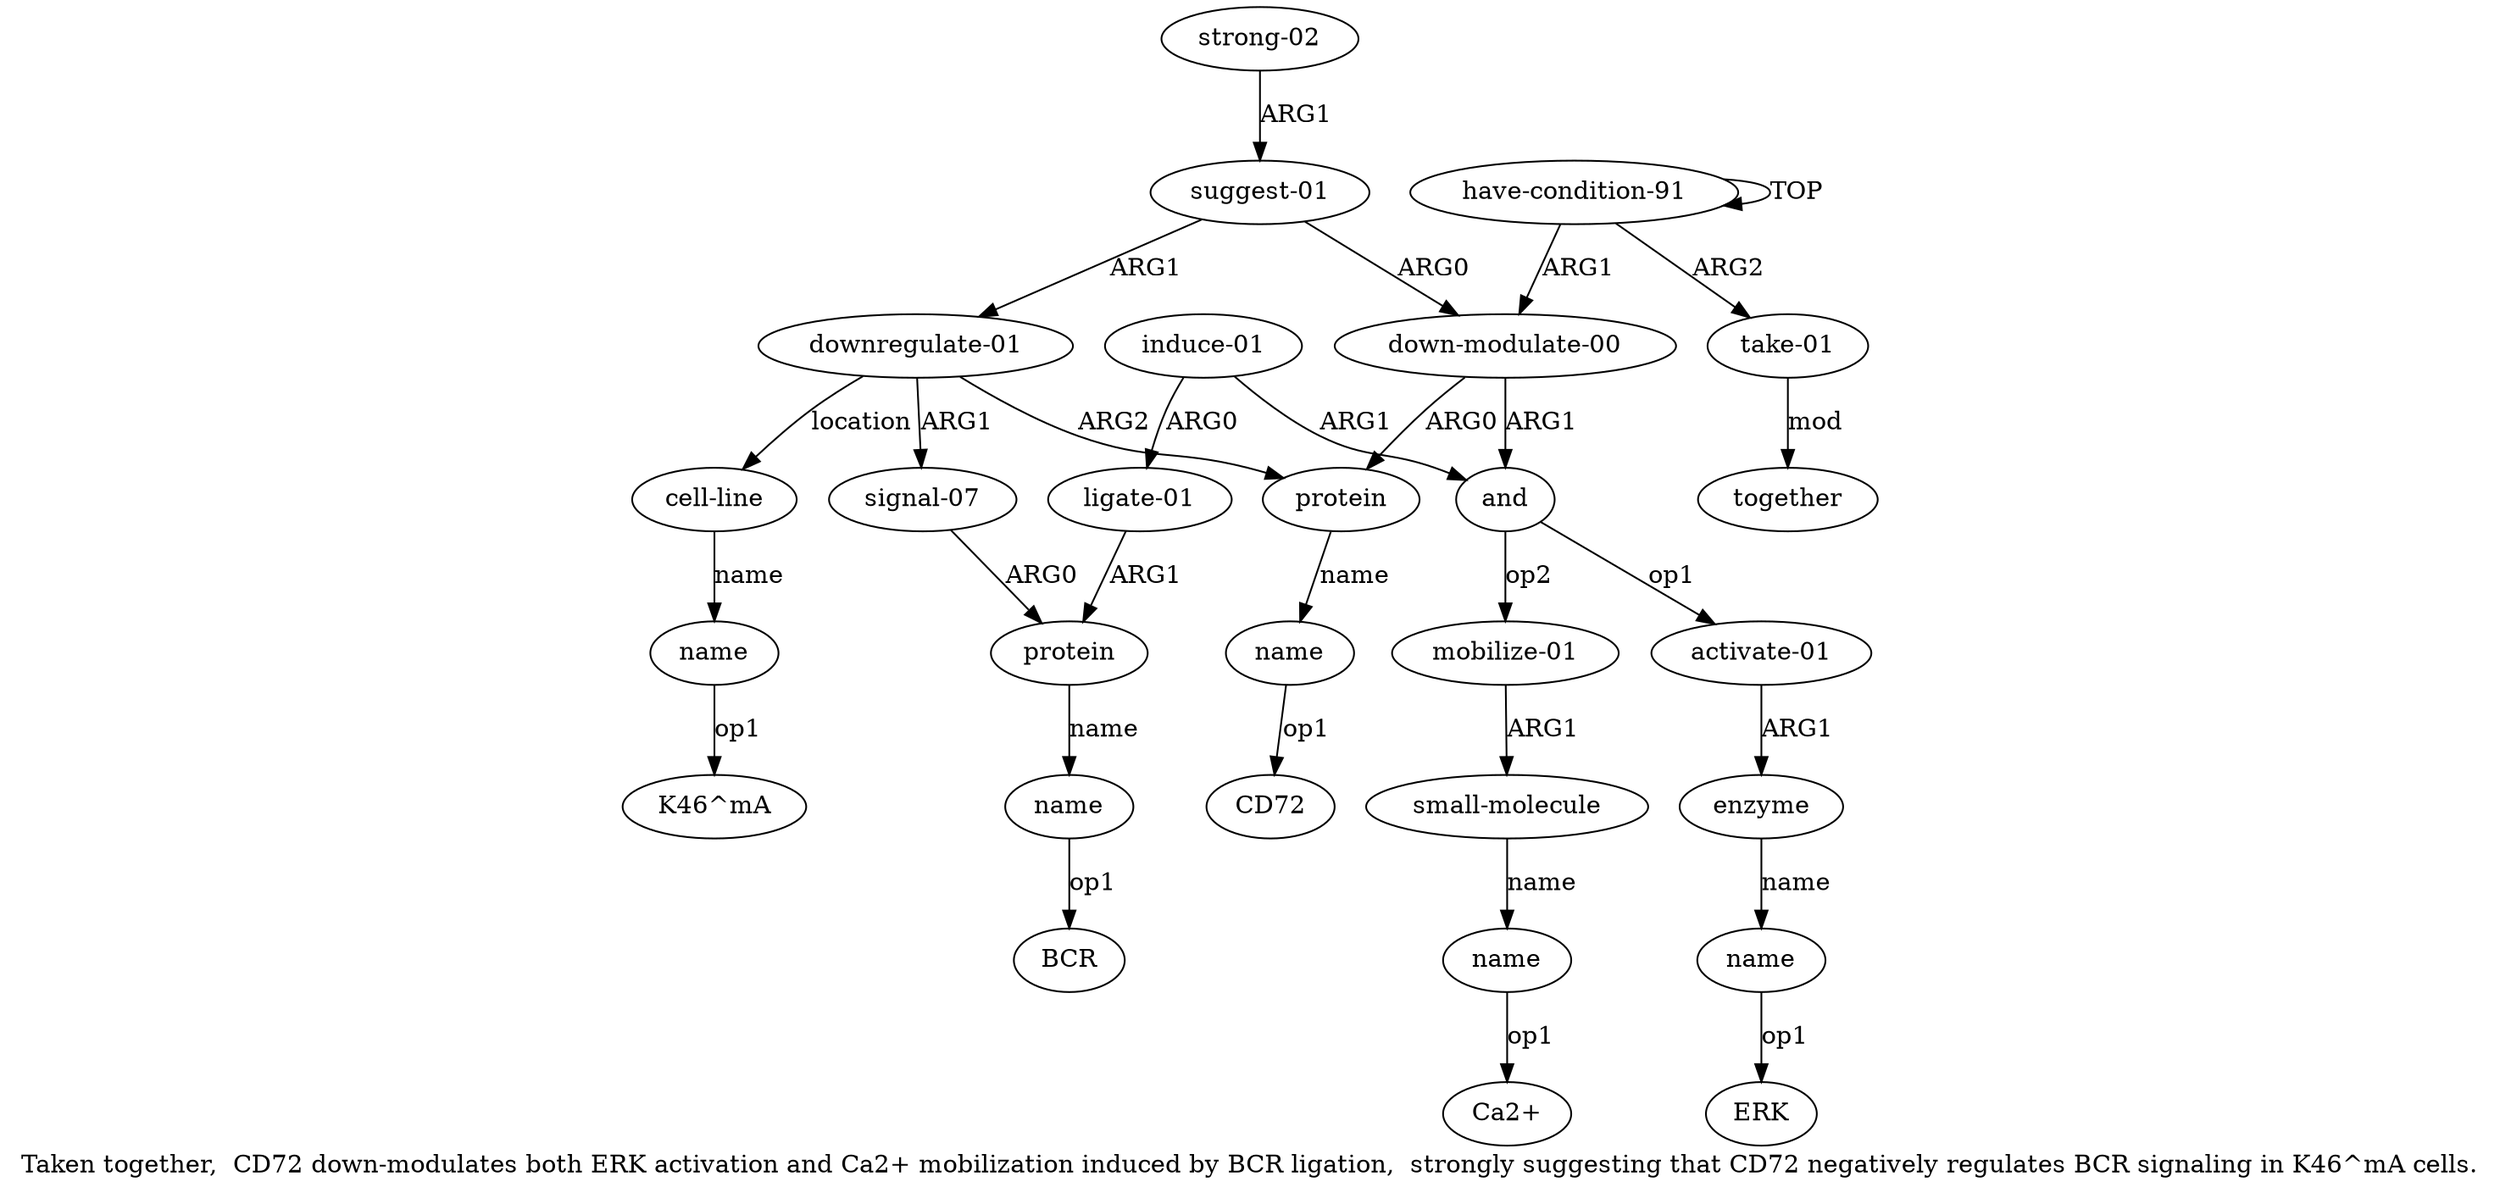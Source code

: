 digraph  {
	graph [label="Taken together,  CD72 down-modulates both ERK activation and Ca2+ mobilization induced by BCR ligation,  strongly suggesting that \
CD72 negatively regulates BCR signaling in K46^mA cells."];
	node [label="\N"];
	a20	 [color=black,
		gold_ind=20,
		gold_label="strong-02",
		label="strong-02",
		test_ind=20,
		test_label="strong-02"];
	a15	 [color=black,
		gold_ind=15,
		gold_label="suggest-01",
		label="suggest-01",
		test_ind=15,
		test_label="suggest-01"];
	a20 -> a15 [key=0,
	color=black,
	gold_label=ARG1,
	label=ARG1,
	test_label=ARG1];
a21 [color=black,
	gold_ind=21,
	gold_label="take-01",
	label="take-01",
	test_ind=21,
	test_label="take-01"];
a22 [color=black,
	gold_ind=22,
	gold_label=together,
	label=together,
	test_ind=22,
	test_label=together];
a21 -> a22 [key=0,
color=black,
gold_label=mod,
label=mod,
test_label=mod];
"a10 Ca2+" [color=black,
gold_ind=-1,
gold_label="Ca2+",
label="Ca2+",
test_ind=-1,
test_label="Ca2+"];
"a14 BCR" [color=black,
gold_ind=-1,
gold_label=BCR,
label=BCR,
test_ind=-1,
test_label=BCR];
"a7 ERK" [color=black,
gold_ind=-1,
gold_label=ERK,
label=ERK,
test_ind=-1,
test_label=ERK];
"a19 K46^mA" [color=black,
gold_ind=-1,
gold_label="K46^mA",
label="K46^mA",
test_ind=-1,
test_label="K46^mA"];
a16 [color=black,
gold_ind=16,
gold_label="downregulate-01",
label="downregulate-01",
test_ind=16,
test_label="downregulate-01"];
a15 -> a16 [key=0,
color=black,
gold_label=ARG1,
label=ARG1,
test_label=ARG1];
a1 [color=black,
gold_ind=1,
gold_label="down-modulate-00",
label="down-modulate-00",
test_ind=1,
test_label="down-modulate-00"];
a15 -> a1 [key=0,
color=black,
gold_label=ARG0,
label=ARG0,
test_label=ARG0];
a14 [color=black,
gold_ind=14,
gold_label=name,
label=name,
test_ind=14,
test_label=name];
a14 -> "a14 BCR" [key=0,
color=black,
gold_label=op1,
label=op1,
test_label=op1];
a17 [color=black,
gold_ind=17,
gold_label="signal-07",
label="signal-07",
test_ind=17,
test_label="signal-07"];
a13 [color=black,
gold_ind=13,
gold_label=protein,
label=protein,
test_ind=13,
test_label=protein];
a17 -> a13 [key=0,
color=black,
gold_label=ARG0,
label=ARG0,
test_label=ARG0];
a16 -> a17 [key=0,
color=black,
gold_label=ARG1,
label=ARG1,
test_label=ARG1];
a18 [color=black,
gold_ind=18,
gold_label="cell-line",
label="cell-line",
test_ind=18,
test_label="cell-line"];
a16 -> a18 [key=0,
color=black,
gold_label=location,
label=location,
test_label=location];
a2 [color=black,
gold_ind=2,
gold_label=protein,
label=protein,
test_ind=2,
test_label=protein];
a16 -> a2 [key=0,
color=black,
gold_label=ARG2,
label=ARG2,
test_label=ARG2];
a11 [color=black,
gold_ind=11,
gold_label="induce-01",
label="induce-01",
test_ind=11,
test_label="induce-01"];
a12 [color=black,
gold_ind=12,
gold_label="ligate-01",
label="ligate-01",
test_ind=12,
test_label="ligate-01"];
a11 -> a12 [key=0,
color=black,
gold_label=ARG0,
label=ARG0,
test_label=ARG0];
a4 [color=black,
gold_ind=4,
gold_label=and,
label=and,
test_ind=4,
test_label=and];
a11 -> a4 [key=0,
color=black,
gold_label=ARG1,
label=ARG1,
test_label=ARG1];
a10 [color=black,
gold_ind=10,
gold_label=name,
label=name,
test_ind=10,
test_label=name];
a10 -> "a10 Ca2+" [key=0,
color=black,
gold_label=op1,
label=op1,
test_label=op1];
a13 -> a14 [key=0,
color=black,
gold_label=name,
label=name,
test_label=name];
a12 -> a13 [key=0,
color=black,
gold_label=ARG1,
label=ARG1,
test_label=ARG1];
a19 [color=black,
gold_ind=19,
gold_label=name,
label=name,
test_ind=19,
test_label=name];
a19 -> "a19 K46^mA" [key=0,
color=black,
gold_label=op1,
label=op1,
test_label=op1];
a18 -> a19 [key=0,
color=black,
gold_label=name,
label=name,
test_label=name];
a1 -> a2 [key=0,
color=black,
gold_label=ARG0,
label=ARG0,
test_label=ARG0];
a1 -> a4 [key=0,
color=black,
gold_label=ARG1,
label=ARG1,
test_label=ARG1];
a0 [color=black,
gold_ind=0,
gold_label="have-condition-91",
label="have-condition-91",
test_ind=0,
test_label="have-condition-91"];
a0 -> a21 [key=0,
color=black,
gold_label=ARG2,
label=ARG2,
test_label=ARG2];
a0 -> a1 [key=0,
color=black,
gold_label=ARG1,
label=ARG1,
test_label=ARG1];
a0 -> a0 [key=0,
color=black,
gold_label=TOP,
label=TOP,
test_label=TOP];
a3 [color=black,
gold_ind=3,
gold_label=name,
label=name,
test_ind=3,
test_label=name];
"a3 CD72" [color=black,
gold_ind=-1,
gold_label=CD72,
label=CD72,
test_ind=-1,
test_label=CD72];
a3 -> "a3 CD72" [key=0,
color=black,
gold_label=op1,
label=op1,
test_label=op1];
a2 -> a3 [key=0,
color=black,
gold_label=name,
label=name,
test_label=name];
a5 [color=black,
gold_ind=5,
gold_label="activate-01",
label="activate-01",
test_ind=5,
test_label="activate-01"];
a6 [color=black,
gold_ind=6,
gold_label=enzyme,
label=enzyme,
test_ind=6,
test_label=enzyme];
a5 -> a6 [key=0,
color=black,
gold_label=ARG1,
label=ARG1,
test_label=ARG1];
a4 -> a5 [key=0,
color=black,
gold_label=op1,
label=op1,
test_label=op1];
a8 [color=black,
gold_ind=8,
gold_label="mobilize-01",
label="mobilize-01",
test_ind=8,
test_label="mobilize-01"];
a4 -> a8 [key=0,
color=black,
gold_label=op2,
label=op2,
test_label=op2];
a7 [color=black,
gold_ind=7,
gold_label=name,
label=name,
test_ind=7,
test_label=name];
a7 -> "a7 ERK" [key=0,
color=black,
gold_label=op1,
label=op1,
test_label=op1];
a6 -> a7 [key=0,
color=black,
gold_label=name,
label=name,
test_label=name];
a9 [color=black,
gold_ind=9,
gold_label="small-molecule",
label="small-molecule",
test_ind=9,
test_label="small-molecule"];
a9 -> a10 [key=0,
color=black,
gold_label=name,
label=name,
test_label=name];
a8 -> a9 [key=0,
color=black,
gold_label=ARG1,
label=ARG1,
test_label=ARG1];
}
